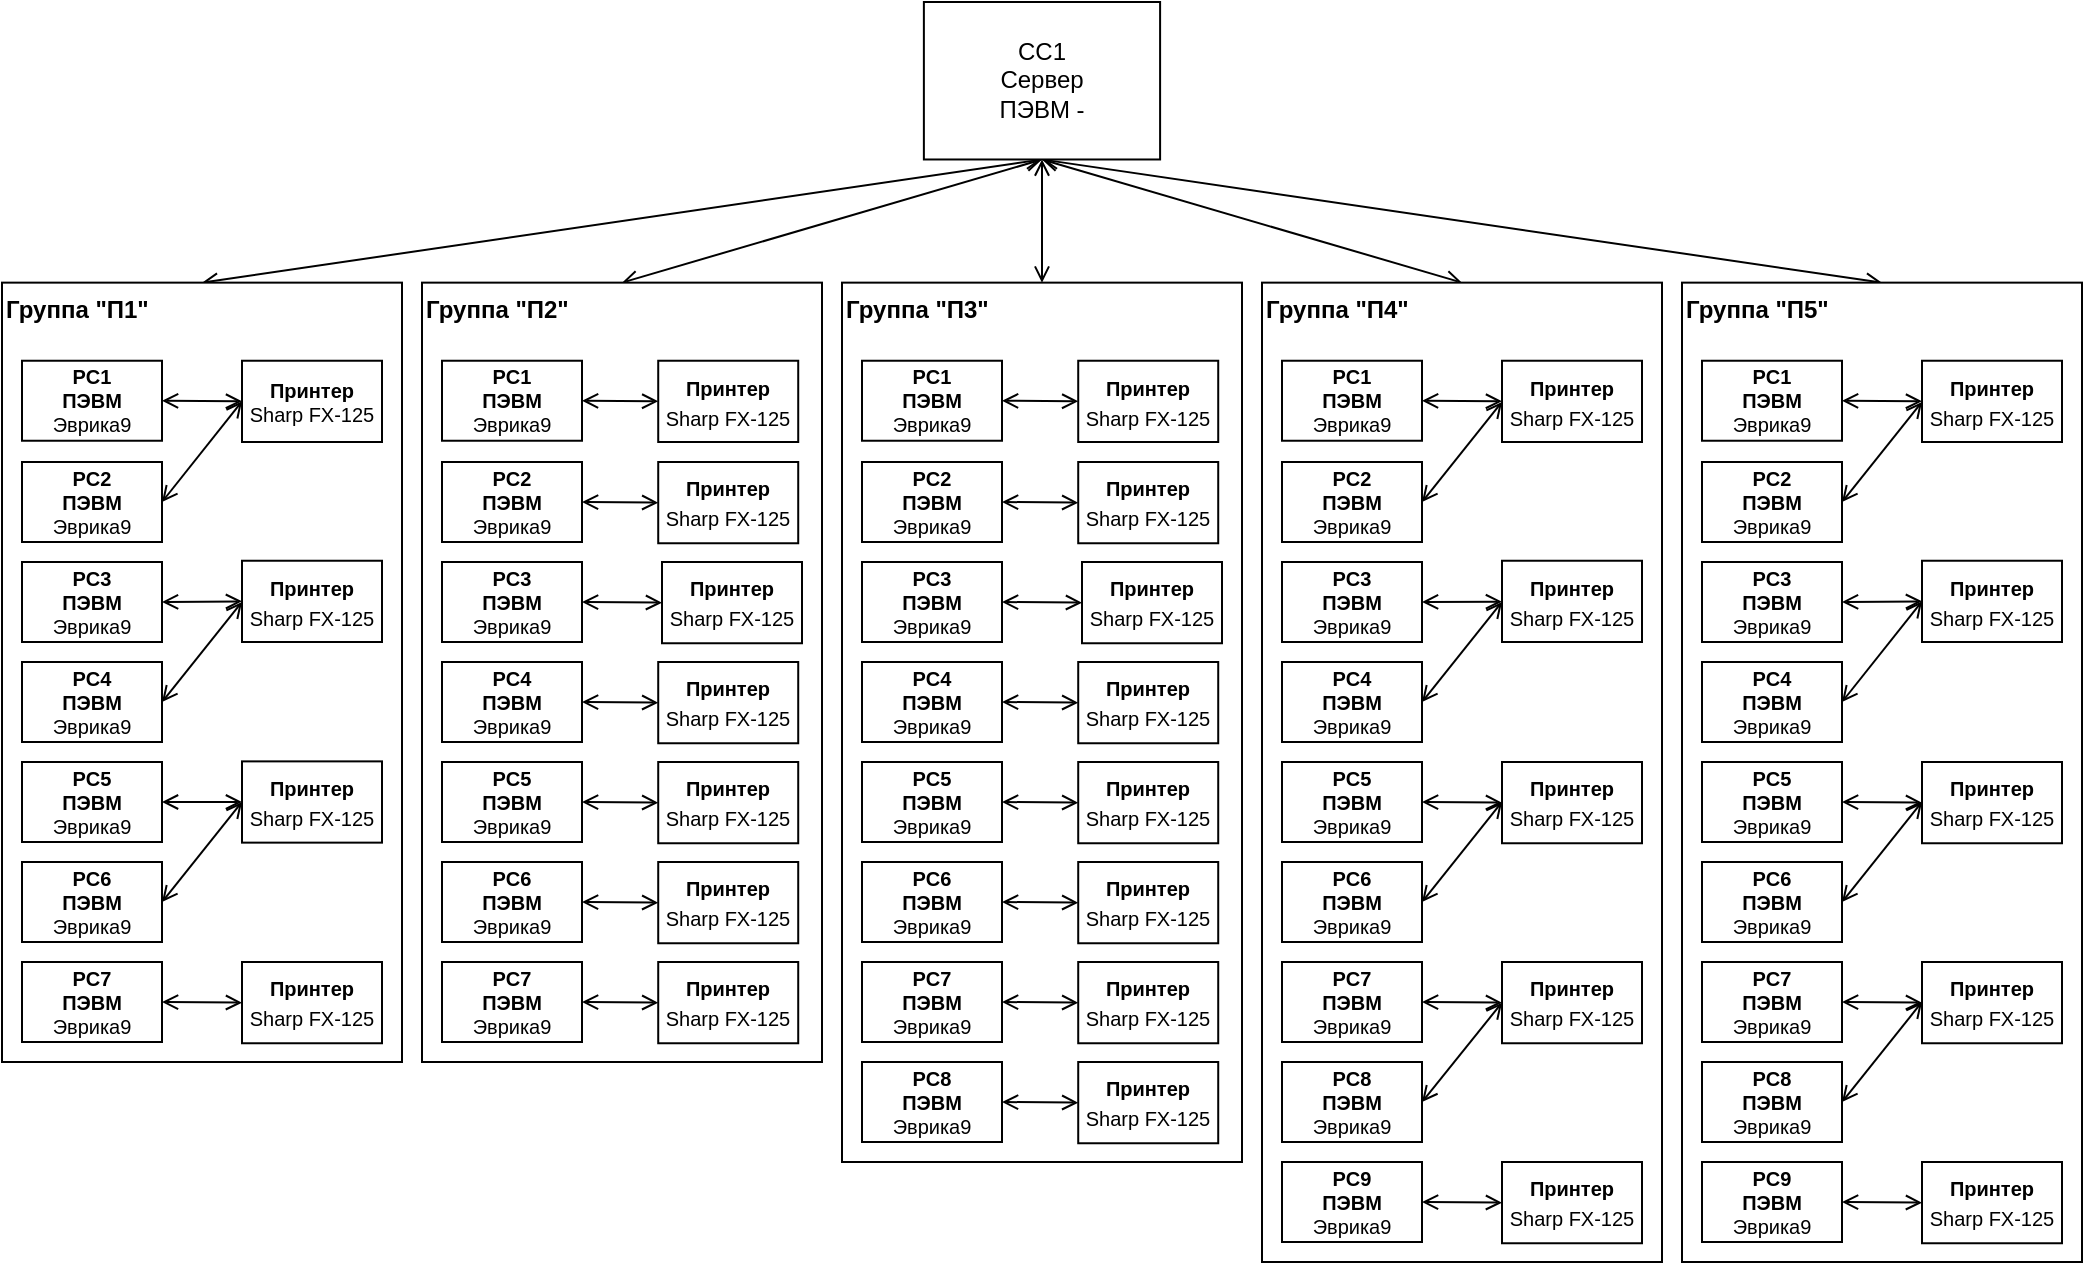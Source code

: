 <mxfile version="16.5.1" type="device"><diagram id="h30MiOrOkEmJ8ZRadDlC" name="Page-1"><mxGraphModel dx="1037" dy="648" grid="1" gridSize="10" guides="1" tooltips="1" connect="1" arrows="1" fold="1" page="1" pageScale="1" pageWidth="850" pageHeight="1100" math="0" shadow="0"><root><mxCell id="0"/><mxCell id="1" parent="0"/><mxCell id="E06HeyOWLuS1STcP-WYF-191" style="edgeStyle=none;rounded=0;orthogonalLoop=1;jettySize=auto;html=1;exitX=0.5;exitY=1;exitDx=0;exitDy=0;fontSize=10;startArrow=open;startFill=0;endArrow=open;endFill=0;" edge="1" parent="1" source="E06HeyOWLuS1STcP-WYF-1" target="E06HeyOWLuS1STcP-WYF-123"><mxGeometry relative="1" as="geometry"/></mxCell><mxCell id="E06HeyOWLuS1STcP-WYF-192" style="edgeStyle=none;rounded=0;orthogonalLoop=1;jettySize=auto;html=1;exitX=0.5;exitY=1;exitDx=0;exitDy=0;entryX=0.5;entryY=0;entryDx=0;entryDy=0;fontSize=10;startArrow=open;startFill=0;endArrow=open;endFill=0;" edge="1" parent="1" source="E06HeyOWLuS1STcP-WYF-1" target="E06HeyOWLuS1STcP-WYF-83"><mxGeometry relative="1" as="geometry"/></mxCell><mxCell id="E06HeyOWLuS1STcP-WYF-193" style="edgeStyle=none;rounded=0;orthogonalLoop=1;jettySize=auto;html=1;exitX=0.5;exitY=1;exitDx=0;exitDy=0;entryX=0.5;entryY=0;entryDx=0;entryDy=0;fontSize=10;startArrow=open;startFill=0;endArrow=open;endFill=0;" edge="1" parent="1" source="E06HeyOWLuS1STcP-WYF-1" target="E06HeyOWLuS1STcP-WYF-2"><mxGeometry relative="1" as="geometry"/></mxCell><mxCell id="E06HeyOWLuS1STcP-WYF-194" style="edgeStyle=none;rounded=0;orthogonalLoop=1;jettySize=auto;html=1;exitX=0.5;exitY=1;exitDx=0;exitDy=0;entryX=0.5;entryY=0;entryDx=0;entryDy=0;fontSize=10;startArrow=open;startFill=0;endArrow=open;endFill=0;" edge="1" parent="1" source="E06HeyOWLuS1STcP-WYF-1" target="E06HeyOWLuS1STcP-WYF-26"><mxGeometry relative="1" as="geometry"/></mxCell><mxCell id="E06HeyOWLuS1STcP-WYF-196" style="edgeStyle=none;rounded=0;orthogonalLoop=1;jettySize=auto;html=1;exitX=0.5;exitY=1;exitDx=0;exitDy=0;entryX=0.5;entryY=0;entryDx=0;entryDy=0;fontSize=10;startArrow=open;startFill=0;endArrow=open;endFill=0;" edge="1" parent="1" source="E06HeyOWLuS1STcP-WYF-1" target="E06HeyOWLuS1STcP-WYF-64"><mxGeometry relative="1" as="geometry"/></mxCell><mxCell id="E06HeyOWLuS1STcP-WYF-1" value="СС1&lt;br&gt;Сервер&lt;br&gt;ПЭВМ -" style="rounded=0;whiteSpace=wrap;html=1;" vertex="1" parent="1"><mxGeometry x="500.94" y="10" width="118.11" height="78.74" as="geometry"/></mxCell><mxCell id="E06HeyOWLuS1STcP-WYF-2" value="&lt;b&gt;Группа &quot;П1&quot;&lt;/b&gt;" style="rounded=0;whiteSpace=wrap;html=1;align=left;verticalAlign=top;" vertex="1" parent="1"><mxGeometry x="40" y="150.32" width="200" height="389.68" as="geometry"/></mxCell><mxCell id="E06HeyOWLuS1STcP-WYF-19" style="rounded=0;orthogonalLoop=1;jettySize=auto;html=1;exitX=1;exitY=0.5;exitDx=0;exitDy=0;entryX=0;entryY=0.5;entryDx=0;entryDy=0;startArrow=open;startFill=0;endArrow=open;endFill=0;" edge="1" parent="1" source="E06HeyOWLuS1STcP-WYF-7" target="E06HeyOWLuS1STcP-WYF-14"><mxGeometry relative="1" as="geometry"/></mxCell><mxCell id="E06HeyOWLuS1STcP-WYF-7" value="&lt;b&gt;PC1&lt;br style=&quot;font-size: 10px&quot;&gt;ПЭВМ&lt;/b&gt;&lt;br style=&quot;font-size: 10px&quot;&gt;Эврика9" style="rounded=0;whiteSpace=wrap;html=1;fontSize=10;" vertex="1" parent="1"><mxGeometry x="50" y="189.37" width="70" height="40" as="geometry"/></mxCell><mxCell id="E06HeyOWLuS1STcP-WYF-148" style="edgeStyle=none;rounded=0;orthogonalLoop=1;jettySize=auto;html=1;exitX=1;exitY=0.5;exitDx=0;exitDy=0;entryX=0;entryY=0.5;entryDx=0;entryDy=0;fontSize=10;startArrow=open;startFill=0;endArrow=open;endFill=0;" edge="1" parent="1" source="E06HeyOWLuS1STcP-WYF-8" target="E06HeyOWLuS1STcP-WYF-14"><mxGeometry relative="1" as="geometry"/></mxCell><mxCell id="E06HeyOWLuS1STcP-WYF-8" value="&lt;b&gt;PC2&lt;br style=&quot;font-size: 10px&quot;&gt;ПЭВМ&lt;/b&gt;&lt;br style=&quot;font-size: 10px&quot;&gt;Эврика9" style="rounded=0;whiteSpace=wrap;html=1;fontSize=10;" vertex="1" parent="1"><mxGeometry x="50" y="240" width="70" height="40" as="geometry"/></mxCell><mxCell id="E06HeyOWLuS1STcP-WYF-149" style="edgeStyle=none;rounded=0;orthogonalLoop=1;jettySize=auto;html=1;exitX=1;exitY=0.5;exitDx=0;exitDy=0;entryX=0;entryY=0.5;entryDx=0;entryDy=0;fontSize=10;startArrow=open;startFill=0;endArrow=open;endFill=0;" edge="1" parent="1" source="E06HeyOWLuS1STcP-WYF-9" target="E06HeyOWLuS1STcP-WYF-15"><mxGeometry relative="1" as="geometry"/></mxCell><mxCell id="E06HeyOWLuS1STcP-WYF-9" value="&lt;b&gt;PC3&lt;br style=&quot;font-size: 10px&quot;&gt;ПЭВМ&lt;br style=&quot;font-size: 10px&quot;&gt;&lt;/b&gt;Эврика9" style="rounded=0;whiteSpace=wrap;html=1;fontSize=10;" vertex="1" parent="1"><mxGeometry x="50" y="290" width="70" height="40" as="geometry"/></mxCell><mxCell id="E06HeyOWLuS1STcP-WYF-150" style="edgeStyle=none;rounded=0;orthogonalLoop=1;jettySize=auto;html=1;exitX=1;exitY=0.5;exitDx=0;exitDy=0;fontSize=10;startArrow=open;startFill=0;endArrow=open;endFill=0;" edge="1" parent="1" source="E06HeyOWLuS1STcP-WYF-10"><mxGeometry relative="1" as="geometry"><mxPoint x="160" y="310" as="targetPoint"/></mxGeometry></mxCell><mxCell id="E06HeyOWLuS1STcP-WYF-10" value="&lt;b&gt;PC4&lt;br style=&quot;font-size: 10px&quot;&gt;ПЭВМ&lt;/b&gt;&lt;br style=&quot;font-size: 10px&quot;&gt;Эврика9" style="rounded=0;whiteSpace=wrap;html=1;fontSize=10;" vertex="1" parent="1"><mxGeometry x="50" y="340" width="70" height="40" as="geometry"/></mxCell><mxCell id="E06HeyOWLuS1STcP-WYF-151" style="edgeStyle=none;rounded=0;orthogonalLoop=1;jettySize=auto;html=1;exitX=1;exitY=0.5;exitDx=0;exitDy=0;entryX=0;entryY=0.5;entryDx=0;entryDy=0;fontSize=10;startArrow=open;startFill=0;endArrow=open;endFill=0;" edge="1" parent="1" source="E06HeyOWLuS1STcP-WYF-11" target="E06HeyOWLuS1STcP-WYF-16"><mxGeometry relative="1" as="geometry"/></mxCell><mxCell id="E06HeyOWLuS1STcP-WYF-11" value="&lt;b&gt;PC5&lt;br style=&quot;font-size: 10px&quot;&gt;ПЭВМ&lt;/b&gt;&lt;br style=&quot;font-size: 10px&quot;&gt;Эврика9" style="rounded=0;whiteSpace=wrap;html=1;fontSize=10;" vertex="1" parent="1"><mxGeometry x="50" y="390" width="70" height="40" as="geometry"/></mxCell><mxCell id="E06HeyOWLuS1STcP-WYF-152" style="edgeStyle=none;rounded=0;orthogonalLoop=1;jettySize=auto;html=1;exitX=1;exitY=0.5;exitDx=0;exitDy=0;fontSize=10;startArrow=open;startFill=0;endArrow=open;endFill=0;" edge="1" parent="1" source="E06HeyOWLuS1STcP-WYF-12"><mxGeometry relative="1" as="geometry"><mxPoint x="160" y="410" as="targetPoint"/></mxGeometry></mxCell><mxCell id="E06HeyOWLuS1STcP-WYF-12" value="&lt;b&gt;PC6&lt;br style=&quot;font-size: 10px&quot;&gt;ПЭВМ&lt;br style=&quot;font-size: 10px&quot;&gt;&lt;/b&gt;Эврика9" style="rounded=0;whiteSpace=wrap;html=1;fontSize=10;" vertex="1" parent="1"><mxGeometry x="50" y="440" width="70" height="40" as="geometry"/></mxCell><mxCell id="E06HeyOWLuS1STcP-WYF-153" style="edgeStyle=none;rounded=0;orthogonalLoop=1;jettySize=auto;html=1;exitX=1;exitY=0.5;exitDx=0;exitDy=0;entryX=0;entryY=0.5;entryDx=0;entryDy=0;fontSize=10;startArrow=open;startFill=0;endArrow=open;endFill=0;" edge="1" parent="1" source="E06HeyOWLuS1STcP-WYF-13" target="E06HeyOWLuS1STcP-WYF-18"><mxGeometry relative="1" as="geometry"/></mxCell><mxCell id="E06HeyOWLuS1STcP-WYF-13" value="&lt;b&gt;PC7&lt;br style=&quot;font-size: 10px&quot;&gt;ПЭВМ&lt;/b&gt;&lt;br style=&quot;font-size: 10px&quot;&gt;Эврика9" style="rounded=0;whiteSpace=wrap;html=1;fontSize=10;" vertex="1" parent="1"><mxGeometry x="50" y="490" width="70" height="40" as="geometry"/></mxCell><mxCell id="E06HeyOWLuS1STcP-WYF-14" value="&lt;b&gt;Принтер&lt;/b&gt;&lt;br style=&quot;font-size: 10px&quot;&gt;Sharp FX-125" style="rounded=0;whiteSpace=wrap;html=1;fontSize=10;" vertex="1" parent="1"><mxGeometry x="160" y="189.37" width="70" height="40.63" as="geometry"/></mxCell><mxCell id="E06HeyOWLuS1STcP-WYF-15" value="&lt;b style=&quot;font-size: 10px&quot;&gt;Принтер&lt;/b&gt;&lt;br style=&quot;font-size: 10px&quot;&gt;&lt;span style=&quot;font-size: 10px&quot;&gt;Sharp FX-125&lt;/span&gt;" style="rounded=0;whiteSpace=wrap;html=1;" vertex="1" parent="1"><mxGeometry x="160" y="289.37" width="70" height="40.63" as="geometry"/></mxCell><mxCell id="E06HeyOWLuS1STcP-WYF-16" value="&lt;b style=&quot;font-size: 10px&quot;&gt;Принтер&lt;/b&gt;&lt;br style=&quot;font-size: 10px&quot;&gt;&lt;span style=&quot;font-size: 10px&quot;&gt;Sharp FX-125&lt;/span&gt;" style="rounded=0;whiteSpace=wrap;html=1;" vertex="1" parent="1"><mxGeometry x="160" y="389.69" width="70" height="40.63" as="geometry"/></mxCell><mxCell id="E06HeyOWLuS1STcP-WYF-18" value="&lt;b style=&quot;font-size: 10px&quot;&gt;Принтер&lt;/b&gt;&lt;br style=&quot;font-size: 10px&quot;&gt;&lt;span style=&quot;font-size: 10px&quot;&gt;Sharp FX-125&lt;/span&gt;" style="rounded=0;whiteSpace=wrap;html=1;" vertex="1" parent="1"><mxGeometry x="160" y="490" width="70" height="40.63" as="geometry"/></mxCell><mxCell id="E06HeyOWLuS1STcP-WYF-26" value="&lt;b&gt;Группа &quot;П4&quot;&lt;/b&gt;" style="rounded=0;whiteSpace=wrap;html=1;align=left;verticalAlign=top;" vertex="1" parent="1"><mxGeometry x="670" y="150.32" width="200" height="489.68" as="geometry"/></mxCell><mxCell id="E06HeyOWLuS1STcP-WYF-169" style="edgeStyle=none;rounded=0;orthogonalLoop=1;jettySize=auto;html=1;exitX=1;exitY=0.5;exitDx=0;exitDy=0;entryX=0;entryY=0.5;entryDx=0;entryDy=0;fontSize=10;startArrow=open;startFill=0;endArrow=open;endFill=0;" edge="1" parent="1" source="E06HeyOWLuS1STcP-WYF-28" target="E06HeyOWLuS1STcP-WYF-41"><mxGeometry relative="1" as="geometry"/></mxCell><mxCell id="E06HeyOWLuS1STcP-WYF-28" value="&lt;b&gt;PC1&lt;br style=&quot;font-size: 10px&quot;&gt;ПЭВМ&lt;/b&gt;&lt;br style=&quot;font-size: 10px&quot;&gt;Эврика9" style="rounded=0;whiteSpace=wrap;html=1;fontSize=10;" vertex="1" parent="1"><mxGeometry x="680" y="189.37" width="70" height="40" as="geometry"/></mxCell><mxCell id="E06HeyOWLuS1STcP-WYF-170" style="edgeStyle=none;rounded=0;orthogonalLoop=1;jettySize=auto;html=1;exitX=1;exitY=0.5;exitDx=0;exitDy=0;fontSize=10;startArrow=open;startFill=0;endArrow=open;endFill=0;" edge="1" parent="1" source="E06HeyOWLuS1STcP-WYF-30"><mxGeometry relative="1" as="geometry"><mxPoint x="790" y="210" as="targetPoint"/></mxGeometry></mxCell><mxCell id="E06HeyOWLuS1STcP-WYF-30" value="&lt;b&gt;PC2&lt;br style=&quot;font-size: 10px&quot;&gt;ПЭВМ&lt;/b&gt;&lt;br style=&quot;font-size: 10px&quot;&gt;Эврика9" style="rounded=0;whiteSpace=wrap;html=1;fontSize=10;" vertex="1" parent="1"><mxGeometry x="680" y="240" width="70" height="40" as="geometry"/></mxCell><mxCell id="E06HeyOWLuS1STcP-WYF-171" style="edgeStyle=none;rounded=0;orthogonalLoop=1;jettySize=auto;html=1;exitX=1;exitY=0.5;exitDx=0;exitDy=0;fontSize=10;startArrow=open;startFill=0;endArrow=open;endFill=0;" edge="1" parent="1" source="E06HeyOWLuS1STcP-WYF-32" target="E06HeyOWLuS1STcP-WYF-42"><mxGeometry relative="1" as="geometry"/></mxCell><mxCell id="E06HeyOWLuS1STcP-WYF-32" value="&lt;b&gt;PC3&lt;br style=&quot;font-size: 10px&quot;&gt;ПЭВМ&lt;/b&gt;&lt;br style=&quot;font-size: 10px&quot;&gt;Эврика9" style="rounded=0;whiteSpace=wrap;html=1;fontSize=10;" vertex="1" parent="1"><mxGeometry x="680" y="290" width="70" height="40" as="geometry"/></mxCell><mxCell id="E06HeyOWLuS1STcP-WYF-172" style="edgeStyle=none;rounded=0;orthogonalLoop=1;jettySize=auto;html=1;exitX=1;exitY=0.5;exitDx=0;exitDy=0;fontSize=10;startArrow=open;startFill=0;endArrow=open;endFill=0;" edge="1" parent="1" source="E06HeyOWLuS1STcP-WYF-34"><mxGeometry relative="1" as="geometry"><mxPoint x="790" y="310" as="targetPoint"/></mxGeometry></mxCell><mxCell id="E06HeyOWLuS1STcP-WYF-34" value="&lt;b&gt;PC4&lt;br style=&quot;font-size: 10px&quot;&gt;ПЭВМ&lt;/b&gt;&lt;br style=&quot;font-size: 10px&quot;&gt;Эврика9" style="rounded=0;whiteSpace=wrap;html=1;fontSize=10;" vertex="1" parent="1"><mxGeometry x="680" y="340" width="70" height="40" as="geometry"/></mxCell><mxCell id="E06HeyOWLuS1STcP-WYF-175" style="edgeStyle=none;rounded=0;orthogonalLoop=1;jettySize=auto;html=1;exitX=1;exitY=0.5;exitDx=0;exitDy=0;entryX=0;entryY=0.5;entryDx=0;entryDy=0;fontSize=10;startArrow=open;startFill=0;endArrow=open;endFill=0;" edge="1" parent="1" source="E06HeyOWLuS1STcP-WYF-36" target="E06HeyOWLuS1STcP-WYF-43"><mxGeometry relative="1" as="geometry"/></mxCell><mxCell id="E06HeyOWLuS1STcP-WYF-36" value="&lt;b&gt;PC5&lt;br style=&quot;font-size: 10px&quot;&gt;ПЭВМ&lt;/b&gt;&lt;br style=&quot;font-size: 10px&quot;&gt;Эврика9" style="rounded=0;whiteSpace=wrap;html=1;fontSize=10;" vertex="1" parent="1"><mxGeometry x="680" y="390" width="70" height="40" as="geometry"/></mxCell><mxCell id="E06HeyOWLuS1STcP-WYF-176" style="edgeStyle=none;rounded=0;orthogonalLoop=1;jettySize=auto;html=1;exitX=1;exitY=0.5;exitDx=0;exitDy=0;fontSize=10;startArrow=open;startFill=0;endArrow=open;endFill=0;" edge="1" parent="1" source="E06HeyOWLuS1STcP-WYF-38"><mxGeometry relative="1" as="geometry"><mxPoint x="790" y="410" as="targetPoint"/></mxGeometry></mxCell><mxCell id="E06HeyOWLuS1STcP-WYF-38" value="&lt;b&gt;PC6&lt;br style=&quot;font-size: 10px&quot;&gt;ПЭВМ&lt;/b&gt;&lt;br style=&quot;font-size: 10px&quot;&gt;Эврика9" style="rounded=0;whiteSpace=wrap;html=1;fontSize=10;" vertex="1" parent="1"><mxGeometry x="680" y="440" width="70" height="40" as="geometry"/></mxCell><mxCell id="E06HeyOWLuS1STcP-WYF-177" style="edgeStyle=none;rounded=0;orthogonalLoop=1;jettySize=auto;html=1;exitX=1;exitY=0.5;exitDx=0;exitDy=0;entryX=0;entryY=0.5;entryDx=0;entryDy=0;fontSize=10;startArrow=open;startFill=0;endArrow=open;endFill=0;" edge="1" parent="1" source="E06HeyOWLuS1STcP-WYF-40" target="E06HeyOWLuS1STcP-WYF-44"><mxGeometry relative="1" as="geometry"/></mxCell><mxCell id="E06HeyOWLuS1STcP-WYF-40" value="&lt;b&gt;PC7&lt;br style=&quot;font-size: 10px&quot;&gt;ПЭВМ&lt;/b&gt;&lt;br style=&quot;font-size: 10px&quot;&gt;Эврика9" style="rounded=0;whiteSpace=wrap;html=1;fontSize=10;" vertex="1" parent="1"><mxGeometry x="680" y="490" width="70" height="40" as="geometry"/></mxCell><mxCell id="E06HeyOWLuS1STcP-WYF-41" value="&lt;b style=&quot;font-size: 10px&quot;&gt;Принтер&lt;/b&gt;&lt;br style=&quot;font-size: 10px&quot;&gt;&lt;span style=&quot;font-size: 10px&quot;&gt;Sharp FX-125&lt;/span&gt;" style="rounded=0;whiteSpace=wrap;html=1;" vertex="1" parent="1"><mxGeometry x="790" y="189.37" width="70" height="40.63" as="geometry"/></mxCell><mxCell id="E06HeyOWLuS1STcP-WYF-42" value="&lt;b style=&quot;font-size: 10px&quot;&gt;Принтер&lt;/b&gt;&lt;br style=&quot;font-size: 10px&quot;&gt;&lt;span style=&quot;font-size: 10px&quot;&gt;Sharp FX-125&lt;/span&gt;" style="rounded=0;whiteSpace=wrap;html=1;" vertex="1" parent="1"><mxGeometry x="790" y="289.37" width="70" height="40.63" as="geometry"/></mxCell><mxCell id="E06HeyOWLuS1STcP-WYF-43" value="&lt;b style=&quot;font-size: 10px&quot;&gt;Принтер&lt;/b&gt;&lt;br style=&quot;font-size: 10px&quot;&gt;&lt;span style=&quot;font-size: 10px&quot;&gt;Sharp FX-125&lt;/span&gt;" style="rounded=0;whiteSpace=wrap;html=1;" vertex="1" parent="1"><mxGeometry x="790" y="390" width="70" height="40.63" as="geometry"/></mxCell><mxCell id="E06HeyOWLuS1STcP-WYF-44" value="&lt;b style=&quot;font-size: 10px&quot;&gt;Принтер&lt;/b&gt;&lt;br style=&quot;font-size: 10px&quot;&gt;&lt;span style=&quot;font-size: 10px&quot;&gt;Sharp FX-125&lt;/span&gt;" style="rounded=0;whiteSpace=wrap;html=1;" vertex="1" parent="1"><mxGeometry x="790" y="490" width="70" height="40.63" as="geometry"/></mxCell><mxCell id="E06HeyOWLuS1STcP-WYF-64" value="&lt;b&gt;Группа &quot;П5&quot;&lt;/b&gt;" style="rounded=0;whiteSpace=wrap;html=1;align=left;verticalAlign=top;" vertex="1" parent="1"><mxGeometry x="880" y="150.32" width="200" height="489.68" as="geometry"/></mxCell><mxCell id="E06HeyOWLuS1STcP-WYF-180" style="edgeStyle=none;rounded=0;orthogonalLoop=1;jettySize=auto;html=1;exitX=1;exitY=0.5;exitDx=0;exitDy=0;entryX=0;entryY=0.5;entryDx=0;entryDy=0;fontSize=10;startArrow=open;startFill=0;endArrow=open;endFill=0;" edge="1" parent="1" source="E06HeyOWLuS1STcP-WYF-66" target="E06HeyOWLuS1STcP-WYF-79"><mxGeometry relative="1" as="geometry"/></mxCell><mxCell id="E06HeyOWLuS1STcP-WYF-66" value="&lt;b&gt;PC1&lt;br style=&quot;font-size: 10px&quot;&gt;ПЭВМ&lt;/b&gt;&lt;br style=&quot;font-size: 10px&quot;&gt;Эврика9" style="rounded=0;whiteSpace=wrap;html=1;fontSize=10;" vertex="1" parent="1"><mxGeometry x="890" y="189.37" width="70" height="40" as="geometry"/></mxCell><mxCell id="E06HeyOWLuS1STcP-WYF-181" style="edgeStyle=none;rounded=0;orthogonalLoop=1;jettySize=auto;html=1;exitX=1;exitY=0.5;exitDx=0;exitDy=0;fontSize=10;startArrow=open;startFill=0;endArrow=open;endFill=0;" edge="1" parent="1" source="E06HeyOWLuS1STcP-WYF-68"><mxGeometry relative="1" as="geometry"><mxPoint x="1000" y="210" as="targetPoint"/></mxGeometry></mxCell><mxCell id="E06HeyOWLuS1STcP-WYF-68" value="&lt;b&gt;PC2&lt;br style=&quot;font-size: 10px&quot;&gt;ПЭВМ&lt;/b&gt;&lt;br style=&quot;font-size: 10px&quot;&gt;Эврика9" style="rounded=0;whiteSpace=wrap;html=1;fontSize=10;" vertex="1" parent="1"><mxGeometry x="890" y="240" width="70" height="40" as="geometry"/></mxCell><mxCell id="E06HeyOWLuS1STcP-WYF-183" style="edgeStyle=none;rounded=0;orthogonalLoop=1;jettySize=auto;html=1;exitX=1;exitY=0.5;exitDx=0;exitDy=0;entryX=0;entryY=0.5;entryDx=0;entryDy=0;fontSize=10;startArrow=open;startFill=0;endArrow=open;endFill=0;" edge="1" parent="1" source="E06HeyOWLuS1STcP-WYF-70" target="E06HeyOWLuS1STcP-WYF-80"><mxGeometry relative="1" as="geometry"/></mxCell><mxCell id="E06HeyOWLuS1STcP-WYF-70" value="&lt;b&gt;PC3&lt;br style=&quot;font-size: 10px&quot;&gt;ПЭВМ&lt;/b&gt;&lt;br style=&quot;font-size: 10px&quot;&gt;Эврика9" style="rounded=0;whiteSpace=wrap;html=1;fontSize=10;" vertex="1" parent="1"><mxGeometry x="890" y="290" width="70" height="40" as="geometry"/></mxCell><mxCell id="E06HeyOWLuS1STcP-WYF-184" style="edgeStyle=none;rounded=0;orthogonalLoop=1;jettySize=auto;html=1;exitX=1;exitY=0.5;exitDx=0;exitDy=0;entryX=0;entryY=0.5;entryDx=0;entryDy=0;fontSize=10;startArrow=open;startFill=0;endArrow=open;endFill=0;" edge="1" parent="1" source="E06HeyOWLuS1STcP-WYF-72" target="E06HeyOWLuS1STcP-WYF-80"><mxGeometry relative="1" as="geometry"/></mxCell><mxCell id="E06HeyOWLuS1STcP-WYF-72" value="&lt;b&gt;PC4&lt;br style=&quot;font-size: 10px&quot;&gt;ПЭВМ&lt;/b&gt;&lt;br style=&quot;font-size: 10px&quot;&gt;Эврика9" style="rounded=0;whiteSpace=wrap;html=1;fontSize=10;" vertex="1" parent="1"><mxGeometry x="890" y="340" width="70" height="40" as="geometry"/></mxCell><mxCell id="E06HeyOWLuS1STcP-WYF-185" style="edgeStyle=none;rounded=0;orthogonalLoop=1;jettySize=auto;html=1;exitX=1;exitY=0.5;exitDx=0;exitDy=0;entryX=0;entryY=0.5;entryDx=0;entryDy=0;fontSize=10;startArrow=open;startFill=0;endArrow=open;endFill=0;" edge="1" parent="1" source="E06HeyOWLuS1STcP-WYF-74" target="E06HeyOWLuS1STcP-WYF-81"><mxGeometry relative="1" as="geometry"/></mxCell><mxCell id="E06HeyOWLuS1STcP-WYF-74" value="&lt;b&gt;PC5&lt;br style=&quot;font-size: 10px&quot;&gt;ПЭВМ&lt;/b&gt;&lt;br style=&quot;font-size: 10px&quot;&gt;Эврика9" style="rounded=0;whiteSpace=wrap;html=1;fontSize=10;" vertex="1" parent="1"><mxGeometry x="890" y="390" width="70" height="40" as="geometry"/></mxCell><mxCell id="E06HeyOWLuS1STcP-WYF-186" style="edgeStyle=none;rounded=0;orthogonalLoop=1;jettySize=auto;html=1;exitX=1;exitY=0.5;exitDx=0;exitDy=0;fontSize=10;startArrow=open;startFill=0;endArrow=open;endFill=0;" edge="1" parent="1" source="E06HeyOWLuS1STcP-WYF-76"><mxGeometry relative="1" as="geometry"><mxPoint x="1000" y="410" as="targetPoint"/></mxGeometry></mxCell><mxCell id="E06HeyOWLuS1STcP-WYF-76" value="&lt;b&gt;PC6&lt;br style=&quot;font-size: 10px&quot;&gt;ПЭВМ&lt;/b&gt;&lt;br style=&quot;font-size: 10px&quot;&gt;Эврика9" style="rounded=0;whiteSpace=wrap;html=1;fontSize=10;" vertex="1" parent="1"><mxGeometry x="890" y="440" width="70" height="40" as="geometry"/></mxCell><mxCell id="E06HeyOWLuS1STcP-WYF-187" style="edgeStyle=none;rounded=0;orthogonalLoop=1;jettySize=auto;html=1;exitX=1;exitY=0.5;exitDx=0;exitDy=0;entryX=0;entryY=0.5;entryDx=0;entryDy=0;fontSize=10;startArrow=open;startFill=0;endArrow=open;endFill=0;" edge="1" parent="1" source="E06HeyOWLuS1STcP-WYF-78" target="E06HeyOWLuS1STcP-WYF-82"><mxGeometry relative="1" as="geometry"/></mxCell><mxCell id="E06HeyOWLuS1STcP-WYF-78" value="&lt;b&gt;PC7&lt;br style=&quot;font-size: 10px&quot;&gt;ПЭВМ&lt;/b&gt;&lt;br style=&quot;font-size: 10px&quot;&gt;Эврика9" style="rounded=0;whiteSpace=wrap;html=1;fontSize=10;" vertex="1" parent="1"><mxGeometry x="890" y="490" width="70" height="40" as="geometry"/></mxCell><mxCell id="E06HeyOWLuS1STcP-WYF-79" value="&lt;b style=&quot;font-size: 10px&quot;&gt;Принтер&lt;/b&gt;&lt;br style=&quot;font-size: 10px&quot;&gt;&lt;span style=&quot;font-size: 10px&quot;&gt;Sharp FX-125&lt;/span&gt;" style="rounded=0;whiteSpace=wrap;html=1;" vertex="1" parent="1"><mxGeometry x="1000" y="189.37" width="70" height="40.63" as="geometry"/></mxCell><mxCell id="E06HeyOWLuS1STcP-WYF-80" value="&lt;b style=&quot;font-size: 10px&quot;&gt;Принтер&lt;/b&gt;&lt;br style=&quot;font-size: 10px&quot;&gt;&lt;span style=&quot;font-size: 10px&quot;&gt;Sharp FX-125&lt;/span&gt;" style="rounded=0;whiteSpace=wrap;html=1;" vertex="1" parent="1"><mxGeometry x="1000" y="289.37" width="70" height="40.63" as="geometry"/></mxCell><mxCell id="E06HeyOWLuS1STcP-WYF-81" value="&lt;b style=&quot;font-size: 10px&quot;&gt;Принтер&lt;/b&gt;&lt;br style=&quot;font-size: 10px&quot;&gt;&lt;span style=&quot;font-size: 10px&quot;&gt;Sharp FX-125&lt;/span&gt;" style="rounded=0;whiteSpace=wrap;html=1;" vertex="1" parent="1"><mxGeometry x="1000" y="390" width="70" height="40.63" as="geometry"/></mxCell><mxCell id="E06HeyOWLuS1STcP-WYF-82" value="&lt;b style=&quot;font-size: 10px&quot;&gt;Принтер&lt;/b&gt;&lt;br style=&quot;font-size: 10px&quot;&gt;&lt;span style=&quot;font-size: 10px&quot;&gt;Sharp FX-125&lt;/span&gt;" style="rounded=0;whiteSpace=wrap;html=1;" vertex="1" parent="1"><mxGeometry x="1000" y="490" width="70" height="40.63" as="geometry"/></mxCell><mxCell id="E06HeyOWLuS1STcP-WYF-83" value="&lt;b&gt;Группа &quot;П2&quot;&lt;/b&gt;" style="rounded=0;whiteSpace=wrap;html=1;align=left;verticalAlign=top;" vertex="1" parent="1"><mxGeometry x="250" y="150.32" width="200" height="389.68" as="geometry"/></mxCell><mxCell id="E06HeyOWLuS1STcP-WYF-154" style="edgeStyle=none;rounded=0;orthogonalLoop=1;jettySize=auto;html=1;exitX=1;exitY=0.5;exitDx=0;exitDy=0;entryX=0;entryY=0.5;entryDx=0;entryDy=0;fontSize=10;startArrow=open;startFill=0;endArrow=open;endFill=0;" edge="1" parent="1" source="E06HeyOWLuS1STcP-WYF-85" target="E06HeyOWLuS1STcP-WYF-98"><mxGeometry relative="1" as="geometry"/></mxCell><mxCell id="E06HeyOWLuS1STcP-WYF-85" value="&lt;b&gt;PC1&lt;br style=&quot;font-size: 10px&quot;&gt;ПЭВМ&lt;/b&gt;&lt;br style=&quot;font-size: 10px&quot;&gt;Эврика9" style="rounded=0;whiteSpace=wrap;html=1;fontSize=10;" vertex="1" parent="1"><mxGeometry x="260" y="189.37" width="70" height="40" as="geometry"/></mxCell><mxCell id="E06HeyOWLuS1STcP-WYF-155" style="edgeStyle=none;rounded=0;orthogonalLoop=1;jettySize=auto;html=1;exitX=1;exitY=0.5;exitDx=0;exitDy=0;entryX=0;entryY=0.5;entryDx=0;entryDy=0;fontSize=10;startArrow=open;startFill=0;endArrow=open;endFill=0;" edge="1" parent="1" source="E06HeyOWLuS1STcP-WYF-87" target="E06HeyOWLuS1STcP-WYF-99"><mxGeometry relative="1" as="geometry"/></mxCell><mxCell id="E06HeyOWLuS1STcP-WYF-87" value="&lt;b&gt;PC2&lt;br style=&quot;font-size: 10px&quot;&gt;ПЭВМ&lt;/b&gt;&lt;br style=&quot;font-size: 10px&quot;&gt;Эврика9" style="rounded=0;whiteSpace=wrap;html=1;fontSize=10;" vertex="1" parent="1"><mxGeometry x="260" y="240" width="70" height="40" as="geometry"/></mxCell><mxCell id="E06HeyOWLuS1STcP-WYF-156" style="edgeStyle=none;rounded=0;orthogonalLoop=1;jettySize=auto;html=1;exitX=1;exitY=0.5;exitDx=0;exitDy=0;entryX=0;entryY=0.5;entryDx=0;entryDy=0;fontSize=10;startArrow=open;startFill=0;endArrow=open;endFill=0;" edge="1" parent="1" source="E06HeyOWLuS1STcP-WYF-89" target="E06HeyOWLuS1STcP-WYF-100"><mxGeometry relative="1" as="geometry"/></mxCell><mxCell id="E06HeyOWLuS1STcP-WYF-89" value="&lt;b&gt;PC3&lt;br style=&quot;font-size: 10px&quot;&gt;ПЭВМ&lt;/b&gt;&lt;br style=&quot;font-size: 10px&quot;&gt;Эврика9" style="rounded=0;whiteSpace=wrap;html=1;fontSize=10;" vertex="1" parent="1"><mxGeometry x="260" y="290" width="70" height="40" as="geometry"/></mxCell><mxCell id="E06HeyOWLuS1STcP-WYF-157" style="edgeStyle=none;rounded=0;orthogonalLoop=1;jettySize=auto;html=1;exitX=1;exitY=0.5;exitDx=0;exitDy=0;entryX=0;entryY=0.5;entryDx=0;entryDy=0;fontSize=10;startArrow=open;startFill=0;endArrow=open;endFill=0;" edge="1" parent="1" source="E06HeyOWLuS1STcP-WYF-91" target="E06HeyOWLuS1STcP-WYF-101"><mxGeometry relative="1" as="geometry"/></mxCell><mxCell id="E06HeyOWLuS1STcP-WYF-91" value="&lt;b&gt;PC4&lt;br style=&quot;font-size: 10px&quot;&gt;ПЭВМ&lt;br style=&quot;font-size: 10px&quot;&gt;&lt;/b&gt;Эврика9" style="rounded=0;whiteSpace=wrap;html=1;fontSize=10;" vertex="1" parent="1"><mxGeometry x="260" y="340" width="70" height="40" as="geometry"/></mxCell><mxCell id="E06HeyOWLuS1STcP-WYF-158" style="edgeStyle=none;rounded=0;orthogonalLoop=1;jettySize=auto;html=1;exitX=1;exitY=0.5;exitDx=0;exitDy=0;entryX=0;entryY=0.5;entryDx=0;entryDy=0;fontSize=10;startArrow=open;startFill=0;endArrow=open;endFill=0;" edge="1" parent="1" source="E06HeyOWLuS1STcP-WYF-93" target="E06HeyOWLuS1STcP-WYF-102"><mxGeometry relative="1" as="geometry"/></mxCell><mxCell id="E06HeyOWLuS1STcP-WYF-93" value="&lt;b&gt;PC5&lt;br style=&quot;font-size: 10px&quot;&gt;ПЭВМ&lt;br style=&quot;font-size: 10px&quot;&gt;&lt;/b&gt;Эврика9" style="rounded=0;whiteSpace=wrap;html=1;fontSize=10;" vertex="1" parent="1"><mxGeometry x="260" y="390" width="70" height="40" as="geometry"/></mxCell><mxCell id="E06HeyOWLuS1STcP-WYF-159" style="edgeStyle=none;rounded=0;orthogonalLoop=1;jettySize=auto;html=1;exitX=1;exitY=0.5;exitDx=0;exitDy=0;entryX=0;entryY=0.5;entryDx=0;entryDy=0;fontSize=10;startArrow=open;startFill=0;endArrow=open;endFill=0;" edge="1" parent="1" source="E06HeyOWLuS1STcP-WYF-95" target="E06HeyOWLuS1STcP-WYF-103"><mxGeometry relative="1" as="geometry"/></mxCell><mxCell id="E06HeyOWLuS1STcP-WYF-95" value="&lt;b&gt;PC6&lt;br style=&quot;font-size: 10px&quot;&gt;ПЭВМ&lt;br style=&quot;font-size: 10px&quot;&gt;&lt;/b&gt;Эврика9" style="rounded=0;whiteSpace=wrap;html=1;fontSize=10;" vertex="1" parent="1"><mxGeometry x="260" y="440" width="70" height="40" as="geometry"/></mxCell><mxCell id="E06HeyOWLuS1STcP-WYF-160" style="edgeStyle=none;rounded=0;orthogonalLoop=1;jettySize=auto;html=1;exitX=1;exitY=0.5;exitDx=0;exitDy=0;entryX=0;entryY=0.5;entryDx=0;entryDy=0;fontSize=10;startArrow=open;startFill=0;endArrow=open;endFill=0;" edge="1" parent="1" source="E06HeyOWLuS1STcP-WYF-97" target="E06HeyOWLuS1STcP-WYF-104"><mxGeometry relative="1" as="geometry"/></mxCell><mxCell id="E06HeyOWLuS1STcP-WYF-97" value="&lt;b&gt;PC7&lt;br style=&quot;font-size: 10px&quot;&gt;ПЭВМ&lt;/b&gt;&lt;br style=&quot;font-size: 10px&quot;&gt;Эврика9" style="rounded=0;whiteSpace=wrap;html=1;fontSize=10;" vertex="1" parent="1"><mxGeometry x="260" y="490" width="70" height="40" as="geometry"/></mxCell><mxCell id="E06HeyOWLuS1STcP-WYF-98" value="&lt;b style=&quot;font-size: 10px&quot;&gt;Принтер&lt;/b&gt;&lt;br style=&quot;font-size: 10px&quot;&gt;&lt;span style=&quot;font-size: 10px&quot;&gt;Sharp FX-125&lt;/span&gt;" style="rounded=0;whiteSpace=wrap;html=1;" vertex="1" parent="1"><mxGeometry x="368.11" y="189.37" width="70" height="40.63" as="geometry"/></mxCell><mxCell id="E06HeyOWLuS1STcP-WYF-99" value="&lt;b style=&quot;font-size: 10px&quot;&gt;Принтер&lt;/b&gt;&lt;br style=&quot;font-size: 10px&quot;&gt;&lt;span style=&quot;font-size: 10px&quot;&gt;Sharp FX-125&lt;/span&gt;" style="rounded=0;whiteSpace=wrap;html=1;" vertex="1" parent="1"><mxGeometry x="368.11" y="240" width="70" height="40.63" as="geometry"/></mxCell><mxCell id="E06HeyOWLuS1STcP-WYF-100" value="&lt;b style=&quot;font-size: 10px&quot;&gt;Принтер&lt;/b&gt;&lt;br style=&quot;font-size: 10px&quot;&gt;&lt;span style=&quot;font-size: 10px&quot;&gt;Sharp FX-125&lt;/span&gt;" style="rounded=0;whiteSpace=wrap;html=1;" vertex="1" parent="1"><mxGeometry x="370" y="290" width="70" height="40.63" as="geometry"/></mxCell><mxCell id="E06HeyOWLuS1STcP-WYF-101" value="&lt;b style=&quot;font-size: 10px&quot;&gt;Принтер&lt;/b&gt;&lt;br style=&quot;font-size: 10px&quot;&gt;&lt;span style=&quot;font-size: 10px&quot;&gt;Sharp FX-125&lt;/span&gt;" style="rounded=0;whiteSpace=wrap;html=1;" vertex="1" parent="1"><mxGeometry x="368.11" y="340" width="70" height="40.63" as="geometry"/></mxCell><mxCell id="E06HeyOWLuS1STcP-WYF-102" value="&lt;b style=&quot;font-size: 10px&quot;&gt;Принтер&lt;/b&gt;&lt;br style=&quot;font-size: 10px&quot;&gt;&lt;span style=&quot;font-size: 10px&quot;&gt;Sharp FX-125&lt;/span&gt;" style="rounded=0;whiteSpace=wrap;html=1;" vertex="1" parent="1"><mxGeometry x="368.11" y="390" width="70" height="40.63" as="geometry"/></mxCell><mxCell id="E06HeyOWLuS1STcP-WYF-103" value="&lt;b style=&quot;font-size: 10px&quot;&gt;Принтер&lt;/b&gt;&lt;br style=&quot;font-size: 10px&quot;&gt;&lt;span style=&quot;font-size: 10px&quot;&gt;Sharp FX-125&lt;/span&gt;" style="rounded=0;whiteSpace=wrap;html=1;" vertex="1" parent="1"><mxGeometry x="368.11" y="440" width="70" height="40.63" as="geometry"/></mxCell><mxCell id="E06HeyOWLuS1STcP-WYF-104" value="&lt;b style=&quot;font-size: 10px&quot;&gt;Принтер&lt;/b&gt;&lt;br style=&quot;font-size: 10px&quot;&gt;&lt;span style=&quot;font-size: 10px&quot;&gt;Sharp FX-125&lt;/span&gt;" style="rounded=0;whiteSpace=wrap;html=1;" vertex="1" parent="1"><mxGeometry x="368.11" y="490" width="70" height="40.63" as="geometry"/></mxCell><mxCell id="E06HeyOWLuS1STcP-WYF-178" style="edgeStyle=none;rounded=0;orthogonalLoop=1;jettySize=auto;html=1;exitX=1;exitY=0.5;exitDx=0;exitDy=0;entryX=0;entryY=0.5;entryDx=0;entryDy=0;fontSize=10;startArrow=open;startFill=0;endArrow=open;endFill=0;" edge="1" parent="1" source="E06HeyOWLuS1STcP-WYF-113" target="E06HeyOWLuS1STcP-WYF-44"><mxGeometry relative="1" as="geometry"/></mxCell><mxCell id="E06HeyOWLuS1STcP-WYF-113" value="&lt;b&gt;PC8&lt;br style=&quot;font-size: 10px&quot;&gt;ПЭВМ&lt;br style=&quot;font-size: 10px&quot;&gt;&lt;/b&gt;Эврика9" style="rounded=0;whiteSpace=wrap;html=1;fontSize=10;" vertex="1" parent="1"><mxGeometry x="680" y="540" width="70" height="40" as="geometry"/></mxCell><mxCell id="E06HeyOWLuS1STcP-WYF-179" style="edgeStyle=none;rounded=0;orthogonalLoop=1;jettySize=auto;html=1;exitX=1;exitY=0.5;exitDx=0;exitDy=0;entryX=0;entryY=0.5;entryDx=0;entryDy=0;fontSize=10;startArrow=open;startFill=0;endArrow=open;endFill=0;" edge="1" parent="1" source="E06HeyOWLuS1STcP-WYF-114" target="E06HeyOWLuS1STcP-WYF-115"><mxGeometry relative="1" as="geometry"/></mxCell><mxCell id="E06HeyOWLuS1STcP-WYF-114" value="&lt;b&gt;PC9&lt;br style=&quot;font-size: 10px&quot;&gt;ПЭВМ&lt;/b&gt;&lt;br style=&quot;font-size: 10px&quot;&gt;Эврика9" style="rounded=0;whiteSpace=wrap;html=1;fontSize=10;" vertex="1" parent="1"><mxGeometry x="680" y="590" width="70" height="40" as="geometry"/></mxCell><mxCell id="E06HeyOWLuS1STcP-WYF-115" value="&lt;b style=&quot;font-size: 10px&quot;&gt;Принтер&lt;/b&gt;&lt;br style=&quot;font-size: 10px&quot;&gt;&lt;span style=&quot;font-size: 10px&quot;&gt;Sharp FX-125&lt;/span&gt;" style="rounded=0;whiteSpace=wrap;html=1;" vertex="1" parent="1"><mxGeometry x="790" y="590" width="70" height="40.63" as="geometry"/></mxCell><mxCell id="E06HeyOWLuS1STcP-WYF-188" style="edgeStyle=none;rounded=0;orthogonalLoop=1;jettySize=auto;html=1;exitX=1;exitY=0.5;exitDx=0;exitDy=0;fontSize=10;startArrow=open;startFill=0;endArrow=open;endFill=0;" edge="1" parent="1" source="E06HeyOWLuS1STcP-WYF-118"><mxGeometry relative="1" as="geometry"><mxPoint x="1000" y="510" as="targetPoint"/></mxGeometry></mxCell><mxCell id="E06HeyOWLuS1STcP-WYF-118" value="&lt;b&gt;PC8&lt;br style=&quot;font-size: 10px&quot;&gt;ПЭВМ&lt;/b&gt;&lt;br style=&quot;font-size: 10px&quot;&gt;Эврика9" style="rounded=0;whiteSpace=wrap;html=1;fontSize=10;" vertex="1" parent="1"><mxGeometry x="890" y="540" width="70" height="40" as="geometry"/></mxCell><mxCell id="E06HeyOWLuS1STcP-WYF-189" style="edgeStyle=none;rounded=0;orthogonalLoop=1;jettySize=auto;html=1;exitX=1;exitY=0.5;exitDx=0;exitDy=0;entryX=0;entryY=0.5;entryDx=0;entryDy=0;fontSize=10;startArrow=open;startFill=0;endArrow=open;endFill=0;" edge="1" parent="1" source="E06HeyOWLuS1STcP-WYF-119" target="E06HeyOWLuS1STcP-WYF-120"><mxGeometry relative="1" as="geometry"/></mxCell><mxCell id="E06HeyOWLuS1STcP-WYF-119" value="&lt;b&gt;PC9&lt;br style=&quot;font-size: 10px&quot;&gt;ПЭВМ&lt;/b&gt;&lt;br style=&quot;font-size: 10px&quot;&gt;Эврика9" style="rounded=0;whiteSpace=wrap;html=1;fontSize=10;" vertex="1" parent="1"><mxGeometry x="890" y="590" width="70" height="40" as="geometry"/></mxCell><mxCell id="E06HeyOWLuS1STcP-WYF-120" value="&lt;b style=&quot;font-size: 10px&quot;&gt;Принтер&lt;/b&gt;&lt;br style=&quot;font-size: 10px&quot;&gt;&lt;span style=&quot;font-size: 10px&quot;&gt;Sharp FX-125&lt;/span&gt;" style="rounded=0;whiteSpace=wrap;html=1;" vertex="1" parent="1"><mxGeometry x="1000" y="590" width="70" height="40.63" as="geometry"/></mxCell><mxCell id="E06HeyOWLuS1STcP-WYF-123" value="&lt;b&gt;Группа &quot;П3&quot;&lt;/b&gt;" style="rounded=0;whiteSpace=wrap;html=1;align=left;verticalAlign=top;" vertex="1" parent="1"><mxGeometry x="460" y="150.32" width="200" height="439.68" as="geometry"/></mxCell><mxCell id="E06HeyOWLuS1STcP-WYF-161" style="edgeStyle=none;rounded=0;orthogonalLoop=1;jettySize=auto;html=1;exitX=1;exitY=0.5;exitDx=0;exitDy=0;entryX=0;entryY=0.5;entryDx=0;entryDy=0;fontSize=10;startArrow=open;startFill=0;endArrow=open;endFill=0;" edge="1" parent="1" source="E06HeyOWLuS1STcP-WYF-125" target="E06HeyOWLuS1STcP-WYF-138"><mxGeometry relative="1" as="geometry"/></mxCell><mxCell id="E06HeyOWLuS1STcP-WYF-125" value="&lt;b&gt;PC1&lt;br style=&quot;font-size: 10px&quot;&gt;ПЭВМ&lt;/b&gt;&lt;br style=&quot;font-size: 10px&quot;&gt;Эврика9" style="rounded=0;whiteSpace=wrap;html=1;fontSize=10;" vertex="1" parent="1"><mxGeometry x="470" y="189.37" width="70" height="40" as="geometry"/></mxCell><mxCell id="E06HeyOWLuS1STcP-WYF-162" style="edgeStyle=none;rounded=0;orthogonalLoop=1;jettySize=auto;html=1;exitX=1;exitY=0.5;exitDx=0;exitDy=0;entryX=0;entryY=0.5;entryDx=0;entryDy=0;fontSize=10;startArrow=open;startFill=0;endArrow=open;endFill=0;" edge="1" parent="1" source="E06HeyOWLuS1STcP-WYF-127" target="E06HeyOWLuS1STcP-WYF-139"><mxGeometry relative="1" as="geometry"/></mxCell><mxCell id="E06HeyOWLuS1STcP-WYF-127" value="&lt;b&gt;PC2&lt;br style=&quot;font-size: 10px&quot;&gt;ПЭВМ&lt;br style=&quot;font-size: 10px&quot;&gt;&lt;/b&gt;Эврика9" style="rounded=0;whiteSpace=wrap;html=1;fontSize=10;" vertex="1" parent="1"><mxGeometry x="470" y="240" width="70" height="40" as="geometry"/></mxCell><mxCell id="E06HeyOWLuS1STcP-WYF-163" style="edgeStyle=none;rounded=0;orthogonalLoop=1;jettySize=auto;html=1;exitX=1;exitY=0.5;exitDx=0;exitDy=0;entryX=0;entryY=0.5;entryDx=0;entryDy=0;fontSize=10;startArrow=open;startFill=0;endArrow=open;endFill=0;" edge="1" parent="1" source="E06HeyOWLuS1STcP-WYF-129" target="E06HeyOWLuS1STcP-WYF-140"><mxGeometry relative="1" as="geometry"/></mxCell><mxCell id="E06HeyOWLuS1STcP-WYF-129" value="&lt;b&gt;PC3&lt;br style=&quot;font-size: 10px&quot;&gt;ПЭВМ&lt;br style=&quot;font-size: 10px&quot;&gt;&lt;/b&gt;Эврика9" style="rounded=0;whiteSpace=wrap;html=1;fontSize=10;" vertex="1" parent="1"><mxGeometry x="470" y="290" width="70" height="40" as="geometry"/></mxCell><mxCell id="E06HeyOWLuS1STcP-WYF-164" style="edgeStyle=none;rounded=0;orthogonalLoop=1;jettySize=auto;html=1;exitX=1;exitY=0.5;exitDx=0;exitDy=0;entryX=0;entryY=0.5;entryDx=0;entryDy=0;fontSize=10;startArrow=open;startFill=0;endArrow=open;endFill=0;" edge="1" parent="1" source="E06HeyOWLuS1STcP-WYF-131" target="E06HeyOWLuS1STcP-WYF-141"><mxGeometry relative="1" as="geometry"/></mxCell><mxCell id="E06HeyOWLuS1STcP-WYF-131" value="&lt;b&gt;PC4&lt;br style=&quot;font-size: 10px&quot;&gt;ПЭВМ&lt;/b&gt;&lt;br style=&quot;font-size: 10px&quot;&gt;Эврика9" style="rounded=0;whiteSpace=wrap;html=1;fontSize=10;" vertex="1" parent="1"><mxGeometry x="470" y="340" width="70" height="40" as="geometry"/></mxCell><mxCell id="E06HeyOWLuS1STcP-WYF-165" style="edgeStyle=none;rounded=0;orthogonalLoop=1;jettySize=auto;html=1;exitX=1;exitY=0.5;exitDx=0;exitDy=0;entryX=0;entryY=0.5;entryDx=0;entryDy=0;fontSize=10;startArrow=open;startFill=0;endArrow=open;endFill=0;" edge="1" parent="1" source="E06HeyOWLuS1STcP-WYF-133" target="E06HeyOWLuS1STcP-WYF-142"><mxGeometry relative="1" as="geometry"/></mxCell><mxCell id="E06HeyOWLuS1STcP-WYF-133" value="&lt;b&gt;PC5&lt;br style=&quot;font-size: 10px&quot;&gt;ПЭВМ&lt;br style=&quot;font-size: 10px&quot;&gt;&lt;/b&gt;Эврика9" style="rounded=0;whiteSpace=wrap;html=1;fontSize=10;" vertex="1" parent="1"><mxGeometry x="470" y="390" width="70" height="40" as="geometry"/></mxCell><mxCell id="E06HeyOWLuS1STcP-WYF-166" style="edgeStyle=none;rounded=0;orthogonalLoop=1;jettySize=auto;html=1;exitX=1;exitY=0.5;exitDx=0;exitDy=0;entryX=0;entryY=0.5;entryDx=0;entryDy=0;fontSize=10;startArrow=open;startFill=0;endArrow=open;endFill=0;" edge="1" parent="1" source="E06HeyOWLuS1STcP-WYF-135" target="E06HeyOWLuS1STcP-WYF-143"><mxGeometry relative="1" as="geometry"/></mxCell><mxCell id="E06HeyOWLuS1STcP-WYF-135" value="&lt;b&gt;PC6&lt;br style=&quot;font-size: 10px&quot;&gt;ПЭВМ&lt;/b&gt;&lt;br style=&quot;font-size: 10px&quot;&gt;Эврика9" style="rounded=0;whiteSpace=wrap;html=1;fontSize=10;" vertex="1" parent="1"><mxGeometry x="470" y="440" width="70" height="40" as="geometry"/></mxCell><mxCell id="E06HeyOWLuS1STcP-WYF-167" style="edgeStyle=none;rounded=0;orthogonalLoop=1;jettySize=auto;html=1;exitX=1;exitY=0.5;exitDx=0;exitDy=0;entryX=0;entryY=0.5;entryDx=0;entryDy=0;fontSize=10;startArrow=open;startFill=0;endArrow=open;endFill=0;" edge="1" parent="1" source="E06HeyOWLuS1STcP-WYF-137" target="E06HeyOWLuS1STcP-WYF-144"><mxGeometry relative="1" as="geometry"/></mxCell><mxCell id="E06HeyOWLuS1STcP-WYF-137" value="&lt;b&gt;PC7&lt;br style=&quot;font-size: 10px&quot;&gt;ПЭВМ&lt;/b&gt;&lt;br style=&quot;font-size: 10px&quot;&gt;Эврика9" style="rounded=0;whiteSpace=wrap;html=1;fontSize=10;" vertex="1" parent="1"><mxGeometry x="470" y="490" width="70" height="40" as="geometry"/></mxCell><mxCell id="E06HeyOWLuS1STcP-WYF-138" value="&lt;b style=&quot;font-size: 10px&quot;&gt;Принтер&lt;/b&gt;&lt;br style=&quot;font-size: 10px&quot;&gt;&lt;span style=&quot;font-size: 10px&quot;&gt;Sharp FX-125&lt;/span&gt;" style="rounded=0;whiteSpace=wrap;html=1;" vertex="1" parent="1"><mxGeometry x="578.11" y="189.37" width="70" height="40.63" as="geometry"/></mxCell><mxCell id="E06HeyOWLuS1STcP-WYF-139" value="&lt;b style=&quot;font-size: 10px&quot;&gt;Принтер&lt;/b&gt;&lt;br style=&quot;font-size: 10px&quot;&gt;&lt;span style=&quot;font-size: 10px&quot;&gt;Sharp FX-125&lt;/span&gt;" style="rounded=0;whiteSpace=wrap;html=1;" vertex="1" parent="1"><mxGeometry x="578.11" y="240" width="70" height="40.63" as="geometry"/></mxCell><mxCell id="E06HeyOWLuS1STcP-WYF-140" value="&lt;b style=&quot;font-size: 10px&quot;&gt;Принтер&lt;/b&gt;&lt;br style=&quot;font-size: 10px&quot;&gt;&lt;span style=&quot;font-size: 10px&quot;&gt;Sharp FX-125&lt;/span&gt;" style="rounded=0;whiteSpace=wrap;html=1;" vertex="1" parent="1"><mxGeometry x="580" y="290" width="70" height="40.63" as="geometry"/></mxCell><mxCell id="E06HeyOWLuS1STcP-WYF-141" value="&lt;b style=&quot;font-size: 10px&quot;&gt;Принтер&lt;/b&gt;&lt;br style=&quot;font-size: 10px&quot;&gt;&lt;span style=&quot;font-size: 10px&quot;&gt;Sharp FX-125&lt;/span&gt;" style="rounded=0;whiteSpace=wrap;html=1;" vertex="1" parent="1"><mxGeometry x="578.11" y="340" width="70" height="40.63" as="geometry"/></mxCell><mxCell id="E06HeyOWLuS1STcP-WYF-142" value="&lt;b style=&quot;font-size: 10px&quot;&gt;Принтер&lt;/b&gt;&lt;br style=&quot;font-size: 10px&quot;&gt;&lt;span style=&quot;font-size: 10px&quot;&gt;Sharp FX-125&lt;/span&gt;" style="rounded=0;whiteSpace=wrap;html=1;" vertex="1" parent="1"><mxGeometry x="578.11" y="390" width="70" height="40.63" as="geometry"/></mxCell><mxCell id="E06HeyOWLuS1STcP-WYF-143" value="&lt;b style=&quot;font-size: 10px&quot;&gt;Принтер&lt;/b&gt;&lt;br style=&quot;font-size: 10px&quot;&gt;&lt;span style=&quot;font-size: 10px&quot;&gt;Sharp FX-125&lt;/span&gt;" style="rounded=0;whiteSpace=wrap;html=1;" vertex="1" parent="1"><mxGeometry x="578.11" y="440" width="70" height="40.63" as="geometry"/></mxCell><mxCell id="E06HeyOWLuS1STcP-WYF-144" value="&lt;b style=&quot;font-size: 10px&quot;&gt;Принтер&lt;/b&gt;&lt;br style=&quot;font-size: 10px&quot;&gt;&lt;span style=&quot;font-size: 10px&quot;&gt;Sharp FX-125&lt;/span&gt;" style="rounded=0;whiteSpace=wrap;html=1;" vertex="1" parent="1"><mxGeometry x="578.11" y="490" width="70" height="40.63" as="geometry"/></mxCell><mxCell id="E06HeyOWLuS1STcP-WYF-168" style="edgeStyle=none;rounded=0;orthogonalLoop=1;jettySize=auto;html=1;exitX=1;exitY=0.5;exitDx=0;exitDy=0;entryX=0;entryY=0.5;entryDx=0;entryDy=0;fontSize=10;startArrow=open;startFill=0;endArrow=open;endFill=0;" edge="1" parent="1" source="E06HeyOWLuS1STcP-WYF-145" target="E06HeyOWLuS1STcP-WYF-146"><mxGeometry relative="1" as="geometry"/></mxCell><mxCell id="E06HeyOWLuS1STcP-WYF-145" value="&lt;b&gt;PC8&lt;br style=&quot;font-size: 10px&quot;&gt;ПЭВМ&lt;br style=&quot;font-size: 10px&quot;&gt;&lt;/b&gt;Эврика9" style="rounded=0;whiteSpace=wrap;html=1;fontSize=10;" vertex="1" parent="1"><mxGeometry x="470" y="540" width="70" height="40" as="geometry"/></mxCell><mxCell id="E06HeyOWLuS1STcP-WYF-146" value="&lt;b style=&quot;font-size: 10px&quot;&gt;Принтер&lt;/b&gt;&lt;br style=&quot;font-size: 10px&quot;&gt;&lt;span style=&quot;font-size: 10px&quot;&gt;Sharp FX-125&lt;/span&gt;" style="rounded=0;whiteSpace=wrap;html=1;" vertex="1" parent="1"><mxGeometry x="578.11" y="540" width="70" height="40.63" as="geometry"/></mxCell></root></mxGraphModel></diagram></mxfile>